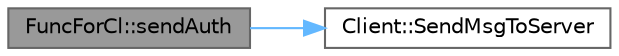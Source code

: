 digraph "FuncForCl::sendAuth"
{
 // LATEX_PDF_SIZE
  bgcolor="transparent";
  edge [fontname=Helvetica,fontsize=10,labelfontname=Helvetica,labelfontsize=10];
  node [fontname=Helvetica,fontsize=10,shape=box,height=0.2,width=0.4];
  rankdir="LR";
  Node1 [id="Node000001",label="FuncForCl::sendAuth",height=0.2,width=0.4,color="gray40", fillcolor="grey60", style="filled", fontcolor="black",tooltip="Слот для отправки запроса авторизации"];
  Node1 -> Node2 [id="edge1_Node000001_Node000002",color="steelblue1",style="solid",tooltip=" "];
  Node2 [id="Node000002",label="Client::SendMsgToServer",height=0.2,width=0.4,color="grey40", fillcolor="white", style="filled",URL="$class_client.html#ab83e9550b7fac42a51803f7e60fd8070",tooltip="Отправка сообщения на сервер"];
}
